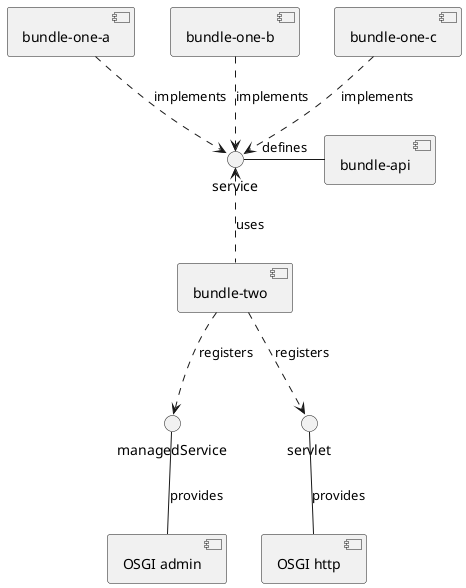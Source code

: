 @startuml

service - [bundle-api]: defines
[bundle-one-a] ..> service: implements
[bundle-one-b] ..> service: implements
[bundle-one-c] ..> service: implements
service <.. [bundle-two] : uses
[bundle-two] ..> managedService: registers
[bundle-two] ..> servlet: registers
managedService -down- [OSGI admin]: provides
servlet -down- [OSGI http]: provides

@enduml